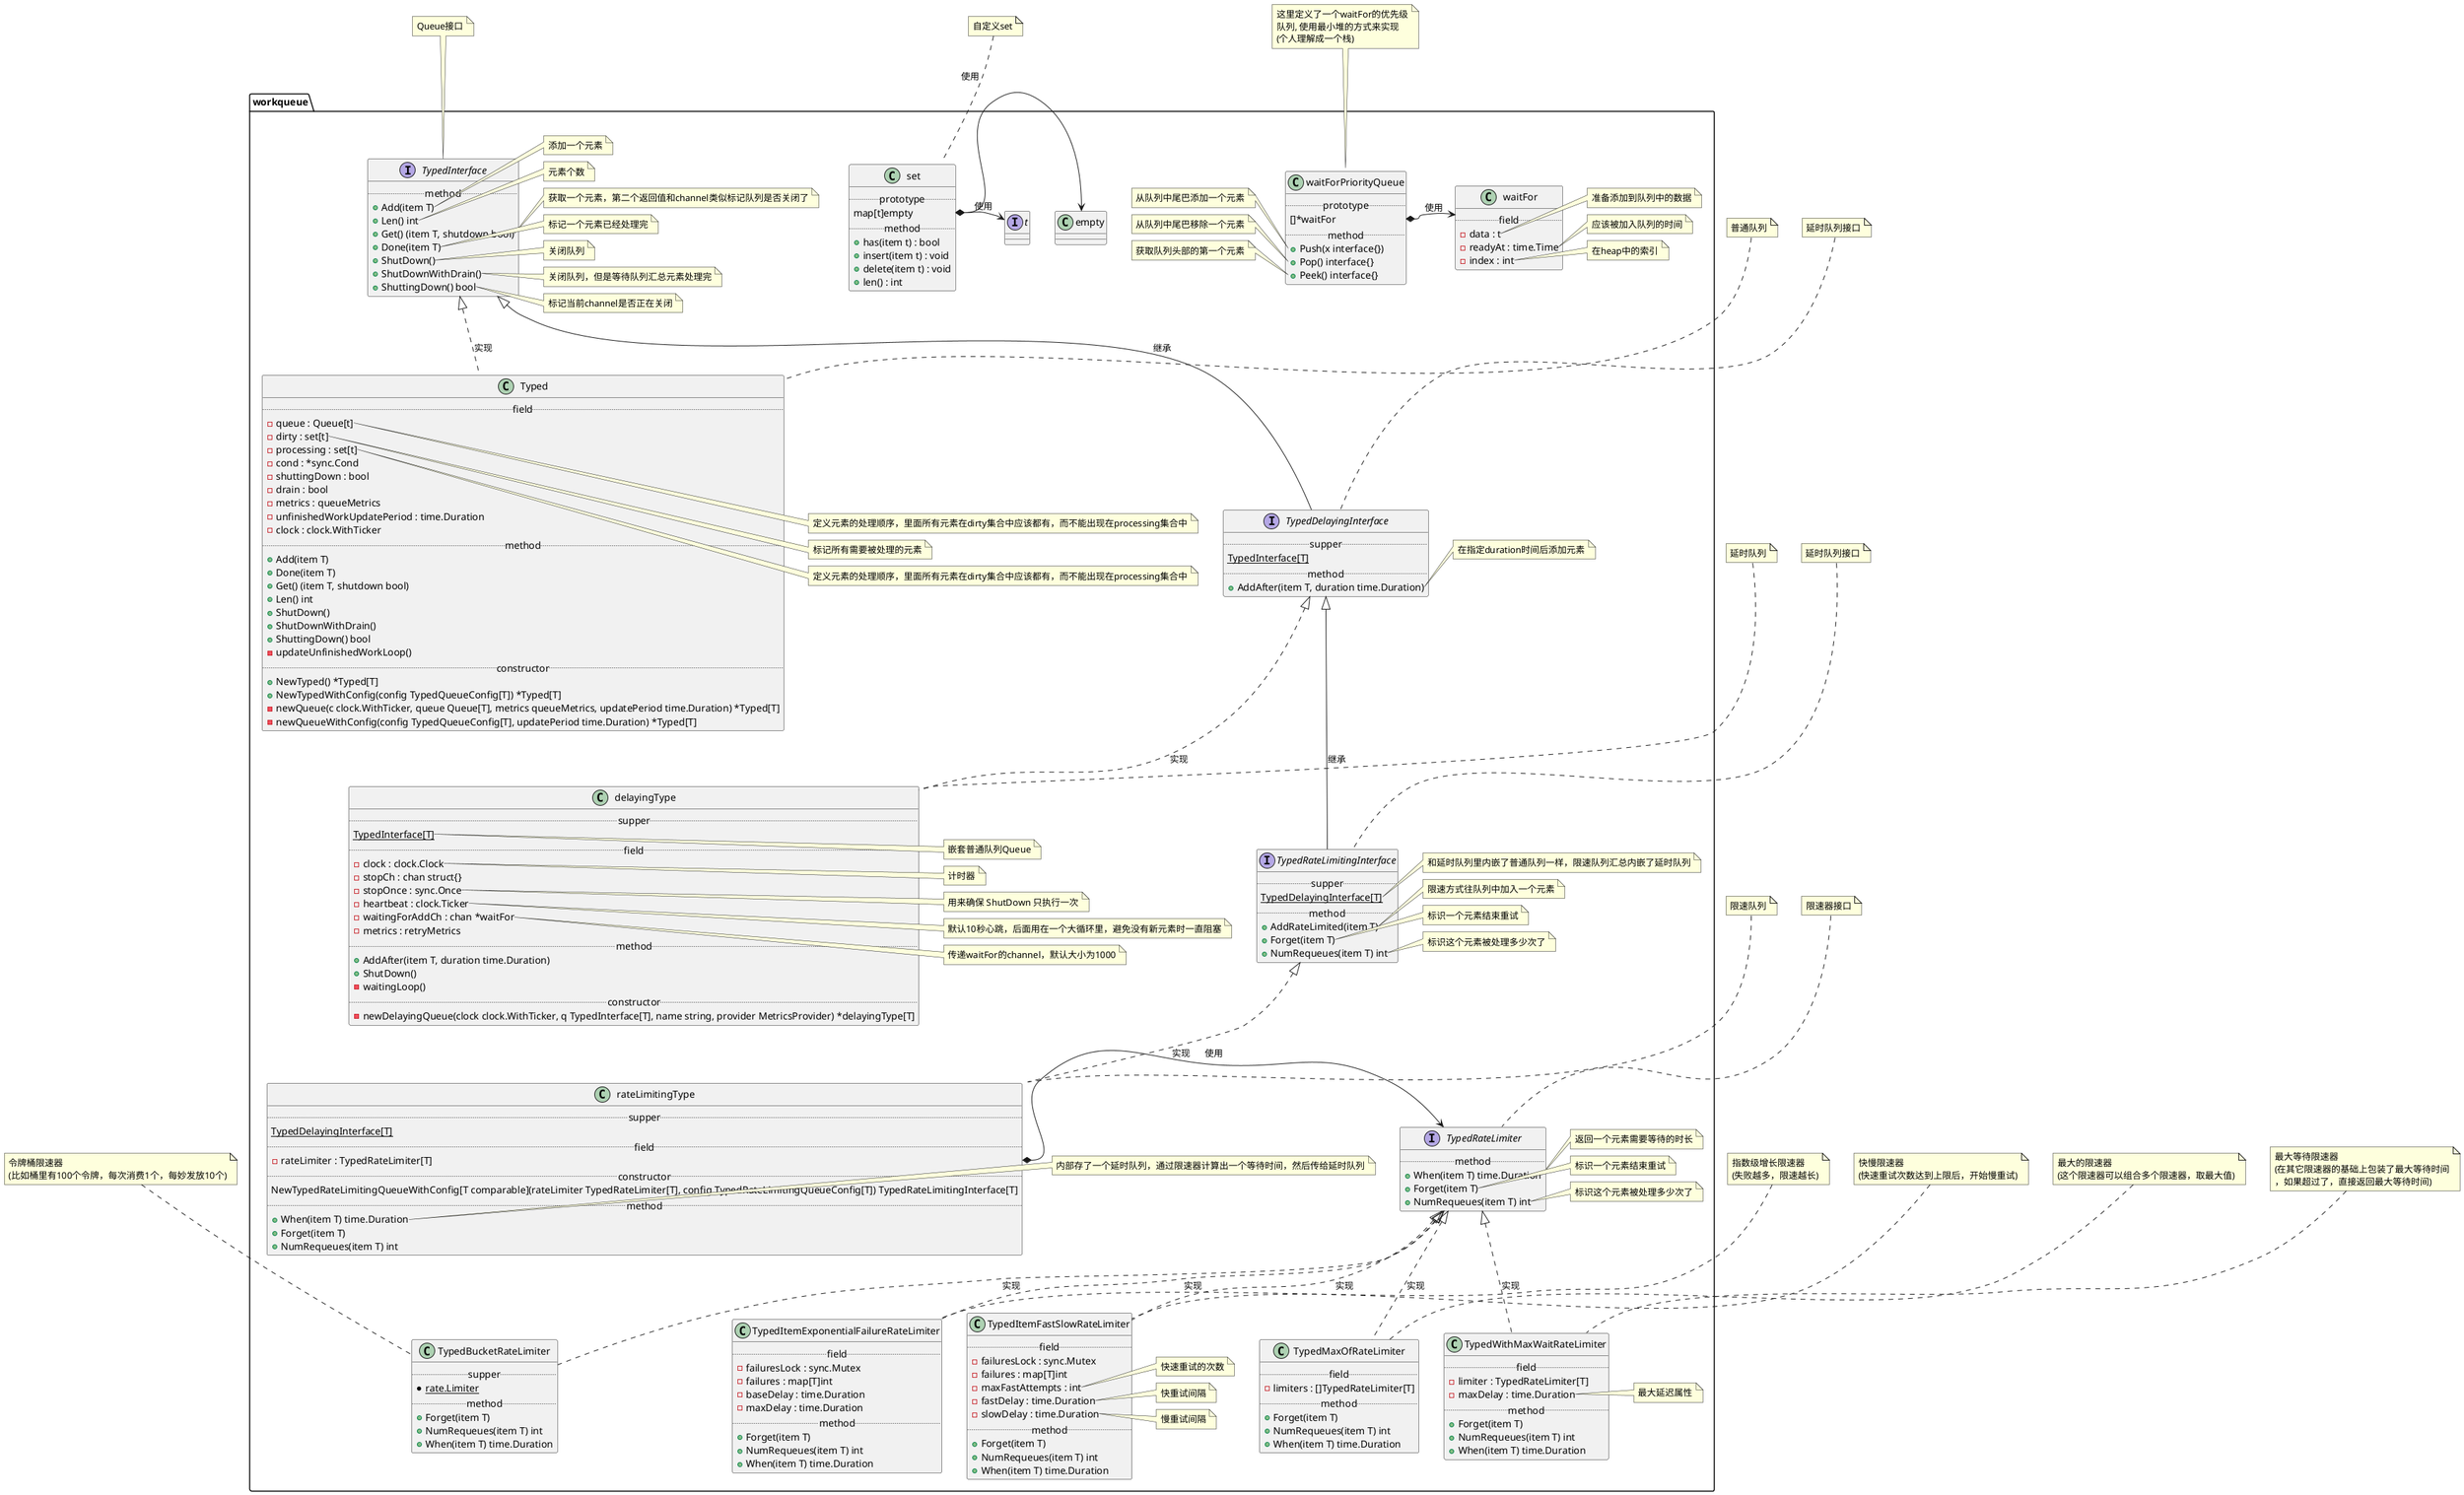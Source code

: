 @startuml
''https://plantuml.com/class-diagram
'
'abstract class AbstractList
'abstract AbstractCollection
'interface List
'interface Collection
'
'List <|-- AbstractList
'Collection <|-- AbstractCollection
'
'Collection <|- List
'AbstractCollection <|- AbstractList
'AbstractList <|-- ArrayList
'
'class ArrayList {
'Object[] elementData
'size()
'}
'
'enum TimeUnit {
'DAYS
'HOURS
'MINUTES
'}

	interface workqueue.TypedInterface {
		..method..
		{method} + Add(item T)
		{method} + Len() int
		{method} + Get() (item T, shutdown bool)
		{method} + Done(item T)
		{method} + ShutDown()
		{method} + ShutDownWithDrain()
		{method} + ShuttingDown() bool
	}
   note top of workqueue.TypedInterface
        Queue接口
   end note
   note right of workqueue.TypedInterface::Add
    添加一个元素
   end note
   note right of workqueue.TypedInterface::Len
    元素个数
   end note
   note right of workqueue.TypedInterface::Get
    获取一个元素，第二个返回值和channel类似标记队列是否关闭了
   end note
   note right of workqueue.TypedInterface::Done
    标记一个元素已经处理完
   end note
   note right of workqueue.TypedInterface::ShutDown
    关闭队列
   end note
   note right of workqueue.TypedInterface::ShutDownWithDrain
    关闭队列，但是等待队列汇总元素处理完
   end note
   note right of workqueue.TypedInterface::ShuttingDown
    标记当前channel是否正在关闭
   end note

   class workqueue.Typed {
		..field..
		{field} - queue : Queue[t]
		{field} - dirty : set[t]
		{field} - processing : set[t]
		{field} - cond : *sync.Cond
		{field} - shuttingDown : bool
		{field} - drain : bool
		{field} - metrics : queueMetrics
		{field} - unfinishedWorkUpdatePeriod : time.Duration
		{field} - clock : clock.WithTicker
		..method..
		{method} + Add(item T)
		{method} + Done(item T)
		{method} + Get() (item T, shutdown bool)
		{method} + Len() int
		{method} + ShutDown()
		{method} + ShutDownWithDrain()
		{method} + ShuttingDown() bool
		{method} - updateUnfinishedWorkLoop()
		..constructor..
		{method} + NewTyped() *Typed[T]
		{method} + NewTypedWithConfig(config TypedQueueConfig[T]) *Typed[T]
		{method} - newQueue(c clock.WithTicker, queue Queue[T], metrics queueMetrics, updatePeriod time.Duration) *Typed[T]
		{method} - newQueueWithConfig(config TypedQueueConfig[T], updatePeriod time.Duration) *Typed[T]
	}
	TypedInterface <|.. Typed  : 实现

	note top of workqueue.Typed
        普通队列
    end note
	note right of workqueue.Typed::queue
	 定义元素的处理顺序，里面所有元素在dirty集合中应该都有，而不能出现在processing集合中
    end note
    note right of workqueue.Typed::dirty
     标记所有需要被处理的元素
    end note
    note right of workqueue.Typed::processing
     定义元素的处理顺序，里面所有元素在dirty集合中应该都有，而不能出现在processing集合中
    end note

    class workqueue.empty {
    }
    interface workqueue.t {
    }

    workqueue.set::map *-> workqueue.empty : 使用
    workqueue.set::map *-> workqueue.t : 使用
    class workqueue.set{
    	..prototype..
    	map[t]empty
    	..method..
    	+ has(item t) : bool
        + insert(item t) : void
        + delete(item t) : void
        + len() : int
    }

    note top of workqueue.set
     自定义set
    end note


    interface workqueue.TypedDelayingInterface {
		..supper..
		{static} TypedInterface[T]
		..method..
		{method} + AddAfter(item T, duration time.Duration)
	}
    TypedInterface <|-- TypedDelayingInterface  : 继承
    note top of workqueue.TypedDelayingInterface
        延时队列接口
    end note
	note right of workqueue.TypedDelayingInterface::AddAfter
        在指定duration时间后添加元素
    end note

'	workqueue.delayingType *--> workqueue.waitFor
'	workqueue.delayingType --> workqueue.retryMetrics
	class workqueue.delayingType {
		..supper..
		{static} TypedInterface[T]
		..field..
		{field} - clock : clock.Clock
		{field} - stopCh : chan struct{}
		{field} - stopOnce : sync.Once
		{field} - heartbeat : clock.Ticker
		{field} - waitingForAddCh : chan *waitFor
		{field} - metrics : retryMetrics
		..method..
		{method} + AddAfter(item T, duration time.Duration)
		{method} + ShutDown()
		{method} - waitingLoop()
		..constructor..
		{method} - newDelayingQueue(clock clock.WithTicker, q TypedInterface[T], name string, provider MetricsProvider) *delayingType[T]
	}
	TypedDelayingInterface  <|.. delayingType : 实现
	note top of workqueue.delayingType
        延时队列
    end note
    note right of workqueue.delayingType::TypedInterface[T]
        嵌套普通队列Queue
    end note
    note right of workqueue.delayingType::clock
        计时器
    end note
    note right of workqueue.delayingType::stopOnce
        用来确保 ShutDown 只执行一次
    end note
    note right of workqueue.delayingType::heartbeat
        默认10秒心跳，后面用在一个大循环里，避免没有新元素时一直阻塞
    end note
    note right of workqueue.delayingType::waitingForAddCh
        传递waitFor的channel，默认大小为1000
    end note


    class workqueue.waitFor {
    	..field..
    	{field} - data : t
    	{field} - readyAt : time.Time
    	{field} - index : int
    }
'	note top of workqueue.delayingType
'        延时队列
'    end note
    note right of workqueue.waitFor::data
       准备添加到队列中的数据
    end note
    note right of workqueue.waitFor::readyAt
       应该被加入队列的时间
    end note
    note right of workqueue.waitFor::index
       在heap中的索引
    end note

	class workqueue.waitForPriorityQueue {
		..prototype..
		[]*waitFor
		..method..
		{method} + Push(x interface{})
		{method} + Pop() interface{}
		{method} + Peek() interface{}
	}
	workqueue.waitForPriorityQueue::waitFor *-> workqueue.waitFor : 使用
	note top of workqueue.waitForPriorityQueue
	 这里定义了一个waitFor的优先级
	 队列, 使用最小堆的方式来实现
	 (个人理解成一个栈)
    end note
    note left of workqueue.waitForPriorityQueue::Push
       从队列中尾巴添加一个元素
    end note
    note left of workqueue.waitForPriorityQueue::Pop
       从队列中尾巴移除一个元素
    end note
    note left of workqueue.waitForPriorityQueue::Peek
       获取队列头部的第一个元素
    end note

 	interface workqueue.TypedRateLimitingInterface {
 		..supper..
 		{static} TypedDelayingInterface[T]
 		..method..
 		{method} + AddRateLimited(item T)
 		{method} + Forget(item T)
 		{method} + NumRequeues(item T) int
 	}
 	TypedDelayingInterface  <|-- TypedRateLimitingInterface :继承
    note top of workqueue.TypedRateLimitingInterface
       延时队列接口
    end note
    note right of workqueue.TypedRateLimitingInterface::TypedDelayingInterface[T]
       和延时队列里内嵌了普通队列一样，限速队列汇总内嵌了延时队列
    end note
    note right of workqueue.TypedRateLimitingInterface::AddRateLimited
       限速方式往队列中加入一个元素
    end note
    note right of workqueue.TypedRateLimitingInterface::Forget
       标识一个元素结束重试
    end note
    note right of workqueue.TypedRateLimitingInterface::NumRequeues
      标识这个元素被处理多少次了
    end note


    interface workqueue.TypedRateLimiter {
'		..prototype..
'		TypedRateLimitingInterface[any]
		..method..
        {method} + When(item T) time.Duration
        {method} + Forget(item T)
        {method} + NumRequeues(item T) int
	}

    note top of workqueue.TypedRateLimiter
       限速器接口
    end note
    note right of workqueue.TypedRateLimiter::When
       返回一个元素需要等待的时长
    end note
    note right of workqueue.TypedRateLimiter::Forget
       标识一个元素结束重试
    end note
    note right of workqueue.TypedRateLimiter::NumRequeues
       标识这个元素被处理多少次了
    end note


	class workqueue.rateLimitingType {
		..supper..
		{static} TypedDelayingInterface[T]
		..field..
		{field} - rateLimiter : TypedRateLimiter[T]
		..constructor..
		NewTypedRateLimitingQueueWithConfig[T comparable](rateLimiter TypedRateLimiter[T], config TypedRateLimitingQueueConfig[T]) TypedRateLimitingInterface[T]
		..method..
        {method} + When(item T) time.Duration
        {method} + Forget(item T)
        {method} + NumRequeues(item T) int
	}

    TypedRateLimitingInterface <|.. rateLimitingType : 实现
    workqueue.rateLimitingType::rateLimiter *-> workqueue.TypedRateLimiter : 使用

    note top of workqueue.rateLimitingType
       限速队列
    end note
    note right of workqueue.rateLimitingType::When
         内部存了一个延时队列，通过限速器计算出一个等待时间，然后传给延时队列
    end note


	class workqueue.TypedBucketRateLimiter {
		..supper..
		{static} *rate.Limiter
		..method..
		{method} + Forget(item T)
		{method} + NumRequeues(item T) int
		{method} + When(item T) time.Duration
	}

    TypedRateLimiter <|.. TypedBucketRateLimiter  : 实现

	note top of workqueue.TypedBucketRateLimiter
	    令牌桶限速器
	    (比如桶里有100个令牌，每次消费1个，每妙发放10个)
	end note


	class workqueue.TypedItemExponentialFailureRateLimiter {
		..field..
		{field} - failuresLock : sync.Mutex
		{field} - failures : map[T]int
		{field} - baseDelay : time.Duration
		{field} - maxDelay : time.Duration
		..method..
		{method} + Forget(item T)
		{method} + NumRequeues(item T) int
		{method} + When(item T) time.Duration
	}

	TypedRateLimiter <|.. TypedItemExponentialFailureRateLimiter  : 实现

    note top of workqueue.TypedItemExponentialFailureRateLimiter
	    指数级增长限速器
	    (失败越多，限速越长)
	end note

	class workqueue.TypedItemFastSlowRateLimiter {
		..field..
		{field} - failuresLock : sync.Mutex
		{field} - failures : map[T]int
		{field} - maxFastAttempts : int
		{field} - fastDelay : time.Duration
		{field} - slowDelay : time.Duration
		..method..
		{method} + Forget(item T)
		{method} + NumRequeues(item T) int
		{method} + When(item T) time.Duration
	}

    TypedRateLimiter <|.. TypedItemFastSlowRateLimiter : 实现

    note top of workqueue.TypedItemFastSlowRateLimiter
       快慢限速器
       (快速重试次数达到上限后，开始慢重试)
	end note
    note right of workqueue.TypedItemFastSlowRateLimiter::maxFastAttempts
       快速重试的次数
    end note
    note right of workqueue.TypedItemFastSlowRateLimiter::fastDelay
       快重试间隔
    end note
    note right of workqueue.TypedItemFastSlowRateLimiter::slowDelay
       慢重试间隔
    end note

	class workqueue.TypedMaxOfRateLimiter {
		..field..
		{field} - limiters : []TypedRateLimiter[T]
		..method..
		{method} + Forget(item T)
		{method} + NumRequeues(item T) int
		{method} + When(item T) time.Duration
	}

    TypedRateLimiter <|.. TypedMaxOfRateLimiter : 实现

    note top of workqueue.TypedMaxOfRateLimiter
       最大的限速器
       (这个限速器可以组合多个限速器，取最大值)
	end note

	class workqueue.TypedWithMaxWaitRateLimiter {
		..field..
		{field} - limiter : TypedRateLimiter[T]
		{field} - maxDelay : time.Duration
		..method..
		{method} + Forget(item T)
		{method} + NumRequeues(item T) int
		{method} + When(item T) time.Duration
	}

    TypedRateLimiter <|.. TypedWithMaxWaitRateLimiter : 实现

    note top of workqueue.TypedWithMaxWaitRateLimiter
       最大等待限速器
       (在其它限速器的基础上包装了最大等待时间
       ，如果超过了，直接返回最大等待时间)
	end note
    note right of workqueue.TypedWithMaxWaitRateLimiter::maxDelay
       最大延迟属性
    end note


@enduml
